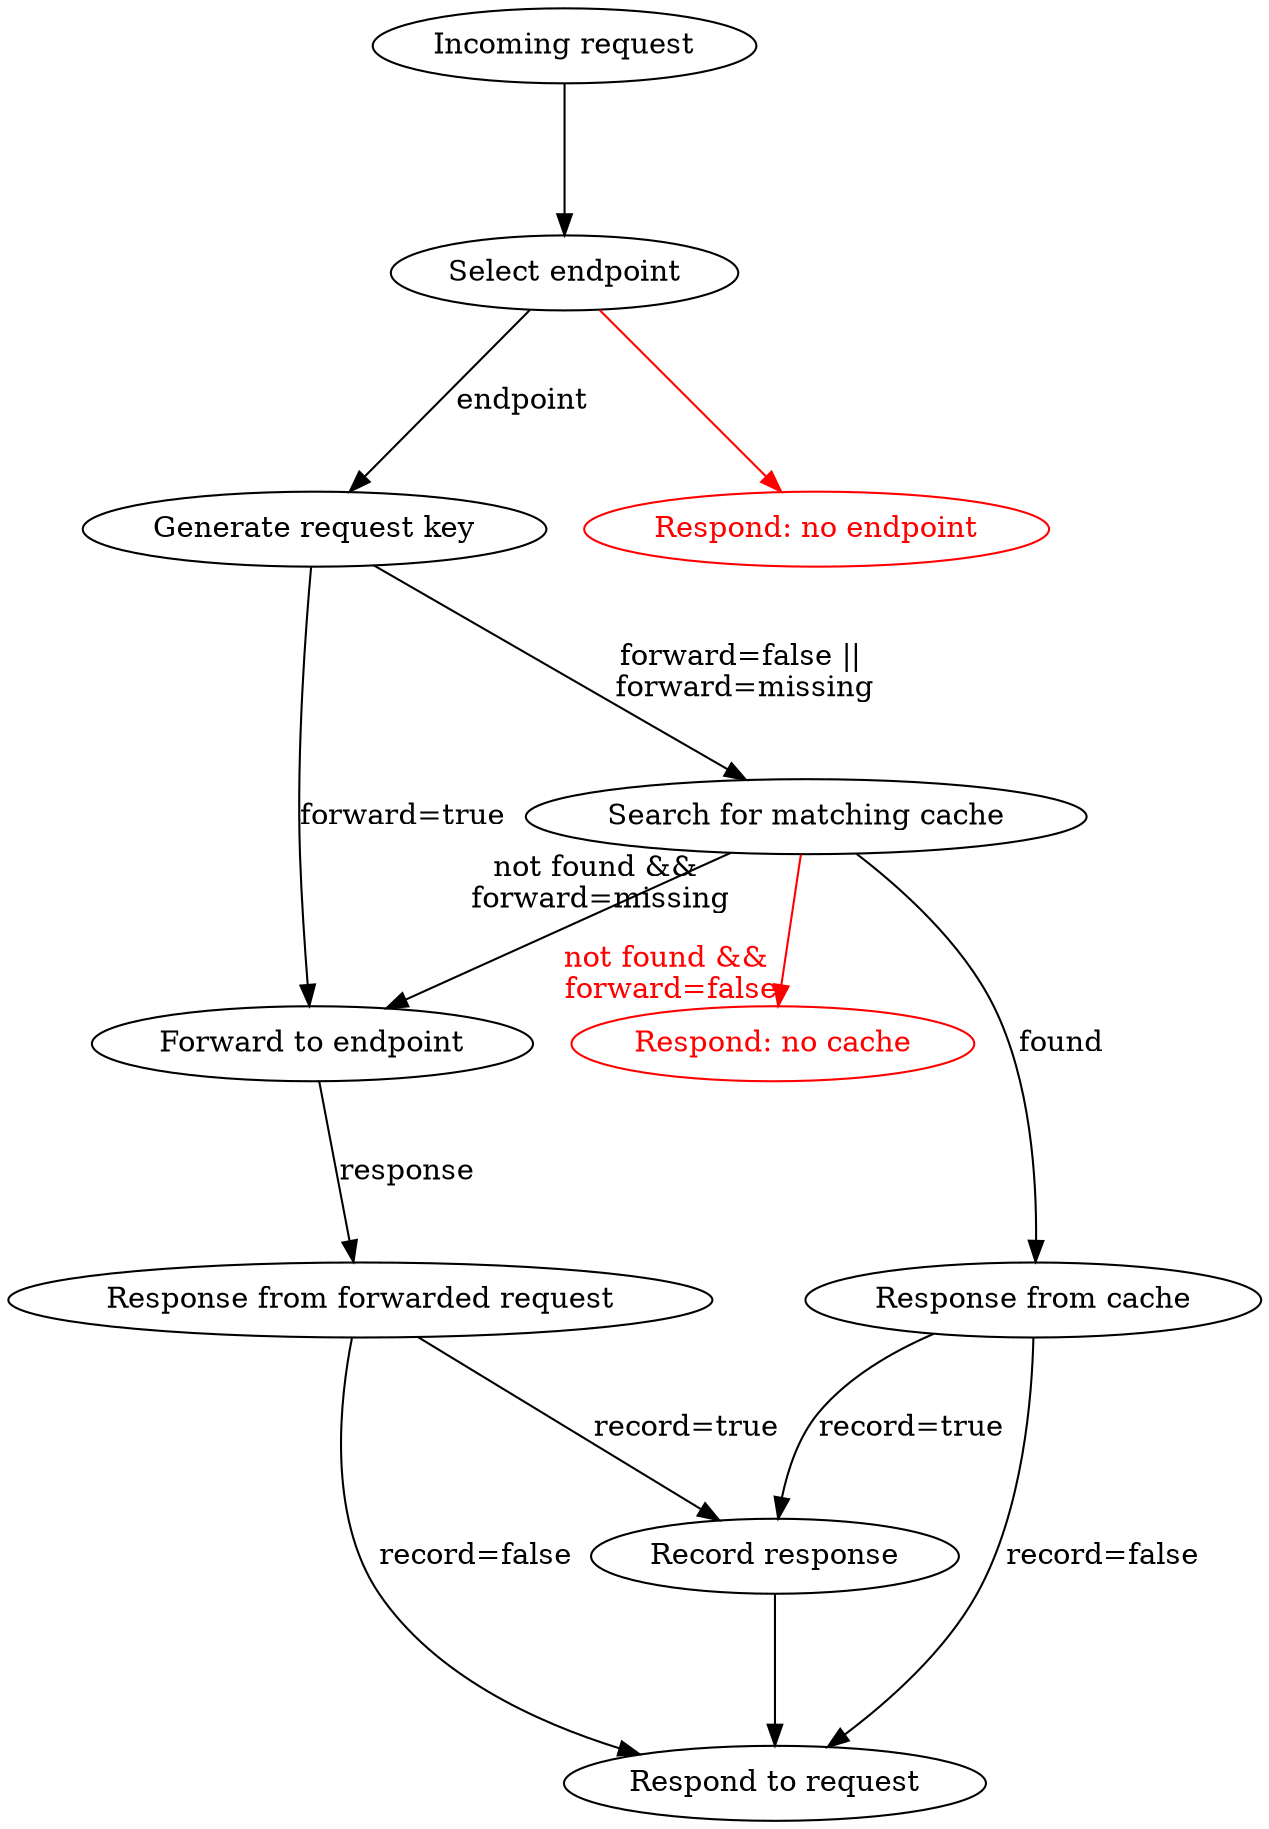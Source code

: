 digraph {

    ranksep=1

    req [label="Incoming request"]

    endpoint [label="Select endpoint"]
    requestKey [label="Generate request key"]
    matchCache [label="Search for matching cache"]
    forward [label="Forward to endpoint"]

    createForwardResponse [label="Response from forwarded request"]
    createCacheResponse [label="Response from cache"]
    noEndpointResponse [label="Respond: no endpoint",color="red",fontcolor="red"]
    noCacheResponse [label="Respond: no cache",color="red",fontcolor="red"]

    record [label="Record response"]
    respond [label="Respond to request"]

    req -> endpoint
    endpoint -> noEndpointResponse [color="red"]
    endpoint -> requestKey [label="endpoint"]

    requestKey -> matchCache [label="forward=false ||\n forward=missing"]

    matchCache -> noCacheResponse [headlabel="not found &&\n forward=false",color="red",fontcolor="red"]

    matchCache -> createCacheResponse [label="found"]
    createCacheResponse -> record [label="record=true"]
    createCacheResponse -> respond [label="record=false"]

    matchCache -> forward [taillabel="not found &&\n forward=missing"]



    requestKey -> forward [label="forward=true\r"]
    forward -> createForwardResponse [label="response"]
    createForwardResponse -> record [label="record=true"]
    createForwardResponse -> respond [label="record=false"]


    record -> respond

}
